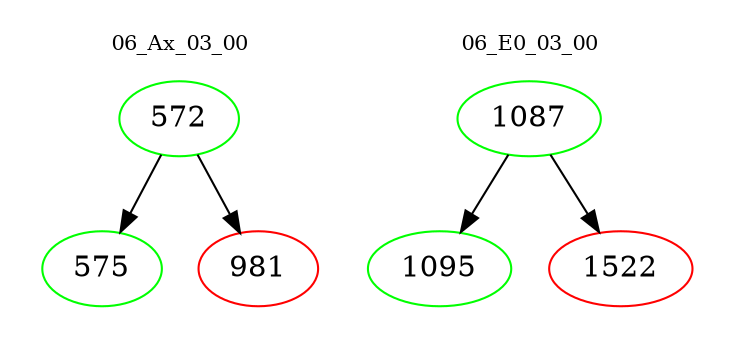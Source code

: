 digraph{
subgraph cluster_0 {
color = white
label = "06_Ax_03_00";
fontsize=10;
T0_572 [label="572", color="green"]
T0_572 -> T0_575 [color="black"]
T0_575 [label="575", color="green"]
T0_572 -> T0_981 [color="black"]
T0_981 [label="981", color="red"]
}
subgraph cluster_1 {
color = white
label = "06_E0_03_00";
fontsize=10;
T1_1087 [label="1087", color="green"]
T1_1087 -> T1_1095 [color="black"]
T1_1095 [label="1095", color="green"]
T1_1087 -> T1_1522 [color="black"]
T1_1522 [label="1522", color="red"]
}
}
